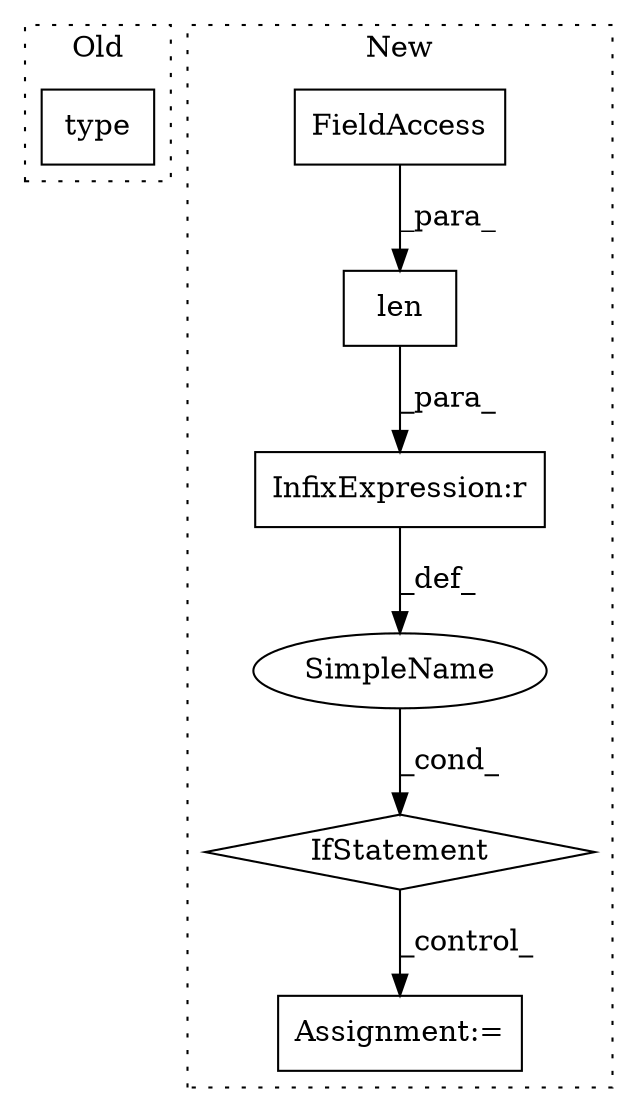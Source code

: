 digraph G {
subgraph cluster0 {
1 [label="type" a="32" s="2574,2596" l="5,1" shape="box"];
label = "Old";
style="dotted";
}
subgraph cluster1 {
2 [label="IfStatement" a="25" s="2774,2825" l="4,2" shape="diamond"];
3 [label="Assignment:=" a="7" s="2838" l="1" shape="box"];
4 [label="SimpleName" a="42" s="" l="" shape="ellipse"];
5 [label="InfixExpression:r" a="27" s="2807" l="4" shape="box"];
6 [label="len" a="32" s="2778,2806" l="4,1" shape="box"];
7 [label="FieldAccess" a="22" s="2782" l="24" shape="box"];
label = "New";
style="dotted";
}
2 -> 3 [label="_control_"];
4 -> 2 [label="_cond_"];
5 -> 4 [label="_def_"];
6 -> 5 [label="_para_"];
7 -> 6 [label="_para_"];
}